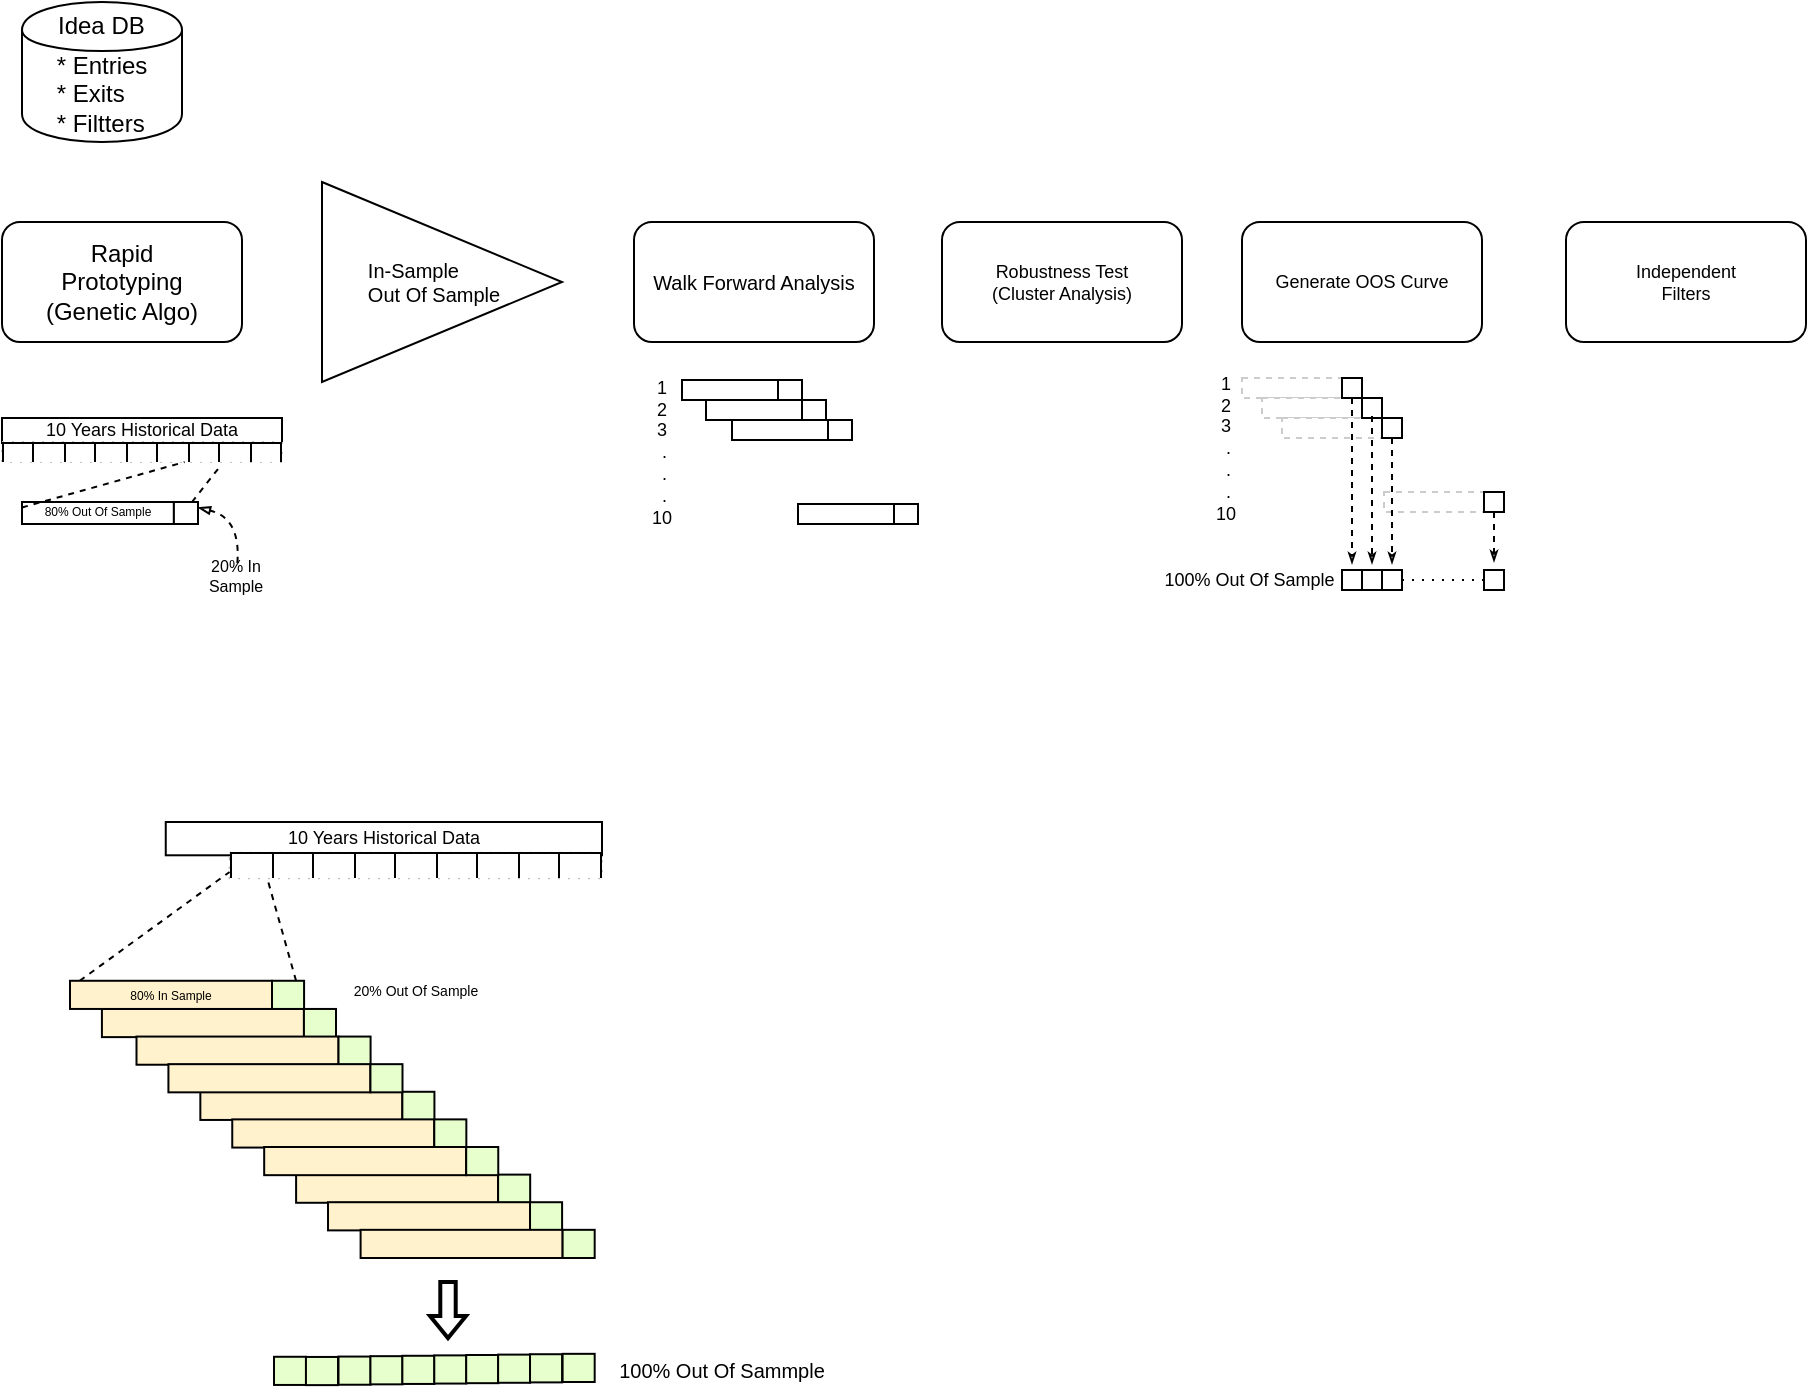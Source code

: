 <mxGraphModel grid="1" gridSize="10" guides="1" tooltips="1" connect="1" arrows="1" fold="1" page="1" pageScale="1" pageWidth="1100" pageHeight="850" background="#ffffff"><root><mxCell id="0"/><mxCell id="1" parent="0"/><mxCell id="2" value="&lt;div style=&quot;text-align: left&quot;&gt;&lt;span&gt;* Entries&lt;/span&gt;&lt;br&gt;&lt;/div&gt;&lt;div style=&quot;text-align: left&quot;&gt;* Exits&lt;/div&gt;&lt;div style=&quot;text-align: left&quot;&gt;* Filtters&lt;/div&gt;" style="shape=cylinder;whiteSpace=wrap;html=1;boundedLbl=1;" parent="1" vertex="1"><mxGeometry x="40" y="90" width="80" height="70" as="geometry"/></mxCell><mxCell id="3" value="Idea DB" style="text;html=1;resizable=0;points=[];autosize=1;align=left;verticalAlign=top;spacingTop=-4;" parent="1" vertex="1"><mxGeometry x="56" y="92" width="60" height="20" as="geometry"/></mxCell><mxCell id="5" value="Rapid&lt;div&gt;Prototyping&lt;/div&gt;&lt;div&gt;(Genetic Algo)&lt;/div&gt;" style="rounded=1;whiteSpace=wrap;html=1;" parent="1" vertex="1"><mxGeometry x="30" y="200" width="120" height="60" as="geometry"/></mxCell><mxCell id="6" value="&lt;div style=&quot;text-align: left&quot;&gt;&lt;span style=&quot;font-size: 10px&quot;&gt;In-Sample&lt;/span&gt;&lt;/div&gt;&lt;div style=&quot;text-align: left ; font-size: 10px&quot;&gt;&lt;font style=&quot;font-size: 10px;&quot;&gt;Out Of Sample&lt;/font&gt;&lt;/div&gt;" style="triangle;whiteSpace=wrap;html=1;spacingRight=8;fontSize=10;" parent="1" vertex="1"><mxGeometry x="190" y="180" width="120" height="100" as="geometry"/></mxCell><mxCell id="7" value="Walk Forward Analysis" style="rounded=1;whiteSpace=wrap;html=1;fontSize=10;" parent="1" vertex="1"><mxGeometry x="346" y="200" width="120" height="60" as="geometry"/></mxCell><mxCell id="13" value="" style="group" parent="1" vertex="1" connectable="0"><mxGeometry x="360" y="279" width="70" height="10" as="geometry"/></mxCell><mxCell id="12" value="" style="group" parent="13" vertex="1" connectable="0"><mxGeometry width="70" height="10" as="geometry"/></mxCell><mxCell id="35" value="" style="group" parent="12" vertex="1" connectable="0"><mxGeometry x="10" width="60" height="10" as="geometry"/></mxCell><mxCell id="8" value="" style="rounded=0;whiteSpace=wrap;html=1;fontSize=10;" parent="35" vertex="1"><mxGeometry width="60" height="10" as="geometry"/></mxCell><mxCell id="9" value="" style="endArrow=none;html=1;fontSize=10;" parent="35" edge="1"><mxGeometry width="50" height="50" relative="1" as="geometry"><mxPoint x="48" y="10" as="sourcePoint"/><mxPoint x="48" as="targetPoint"/><Array as="points"><mxPoint x="48" y="10"/></Array></mxGeometry></mxCell><mxCell id="14" value="" style="group" parent="1" vertex="1" connectable="0"><mxGeometry x="372" y="289" width="70" height="10" as="geometry"/></mxCell><mxCell id="15" value="" style="group" parent="14" vertex="1" connectable="0"><mxGeometry width="70" height="10" as="geometry"/></mxCell><mxCell id="16" value="" style="rounded=0;whiteSpace=wrap;html=1;fontSize=10;" parent="15" vertex="1"><mxGeometry x="10" width="60" height="10" as="geometry"/></mxCell><mxCell id="17" value="" style="endArrow=none;html=1;fontSize=10;" parent="15" edge="1"><mxGeometry width="50" height="50" relative="1" as="geometry"><mxPoint x="58" y="10" as="sourcePoint"/><mxPoint x="58" as="targetPoint"/><Array as="points"><mxPoint x="58" y="10"/></Array></mxGeometry></mxCell><mxCell id="18" value="" style="group" parent="1" vertex="1" connectable="0"><mxGeometry x="385" y="299" width="70" height="10" as="geometry"/></mxCell><mxCell id="19" value="" style="group" parent="18" vertex="1" connectable="0"><mxGeometry width="70" height="10" as="geometry"/></mxCell><mxCell id="38" value="" style="group" parent="19" vertex="1" connectable="0"><mxGeometry x="10" width="60" height="10" as="geometry"/></mxCell><mxCell id="20" value="" style="rounded=0;whiteSpace=wrap;html=1;fontSize=10;" parent="38" vertex="1"><mxGeometry width="60" height="10" as="geometry"/></mxCell><mxCell id="21" value="" style="endArrow=none;html=1;fontSize=10;" parent="38" edge="1"><mxGeometry width="50" height="50" relative="1" as="geometry"><mxPoint x="48" y="10" as="sourcePoint"/><mxPoint x="48" as="targetPoint"/><Array as="points"><mxPoint x="48" y="10"/></Array></mxGeometry></mxCell><mxCell id="39" value="" style="group" parent="1" vertex="1" connectable="0"><mxGeometry x="428" y="341" width="60" height="10" as="geometry"/></mxCell><mxCell id="40" value="" style="rounded=0;whiteSpace=wrap;html=1;fontSize=10;" parent="39" vertex="1"><mxGeometry width="60" height="10" as="geometry"/></mxCell><mxCell id="41" value="" style="endArrow=none;html=1;fontSize=10;" parent="39" edge="1"><mxGeometry width="50" height="50" relative="1" as="geometry"><mxPoint x="48" y="10" as="sourcePoint"/><mxPoint x="48" as="targetPoint"/><Array as="points"><mxPoint x="48" y="10"/></Array></mxGeometry></mxCell><mxCell id="43" value="1&lt;div&gt;2&lt;/div&gt;&lt;div&gt;3&lt;/div&gt;&lt;div&gt;&amp;nbsp;.&lt;/div&gt;&lt;div&gt;&amp;nbsp;.&lt;/div&gt;&lt;div&gt;&amp;nbsp;.&lt;/div&gt;&lt;div&gt;10&lt;/div&gt;" style="text;html=1;strokeColor=none;fillColor=none;align=center;verticalAlign=middle;whiteSpace=wrap;rounded=0;fontSize=9;" parent="1" vertex="1"><mxGeometry x="340" y="275" width="40" height="80" as="geometry"/></mxCell><mxCell id="44" value="Robustness Test&lt;div&gt;(Cluster Analysis)&lt;/div&gt;" style="rounded=1;whiteSpace=wrap;html=1;fontSize=9;" parent="1" vertex="1"><mxGeometry x="500" y="200" width="120" height="60" as="geometry"/></mxCell><mxCell id="45" value="Independent&lt;div&gt;Filters&lt;/div&gt;" style="rounded=1;whiteSpace=wrap;html=1;fontSize=9;" parent="1" vertex="1"><mxGeometry x="812" y="200" width="120" height="60" as="geometry"/></mxCell><mxCell id="46" value="Generate OOS Curve" style="rounded=1;whiteSpace=wrap;html=1;fontSize=9;" parent="1" vertex="1"><mxGeometry x="650" y="200" width="120" height="60" as="geometry"/></mxCell><mxCell id="47" value="" style="rounded=0;whiteSpace=wrap;html=1;fontSize=10;dashed=1;strokeColor=#CCCCCC;" parent="1" vertex="1"><mxGeometry x="650" y="278" width="60" height="10" as="geometry"/></mxCell><mxCell id="49" value="" style="rounded=0;whiteSpace=wrap;html=1;fontSize=10;dashed=1;strokeColor=#CCCCCC;" parent="1" vertex="1"><mxGeometry x="660" y="288" width="60" height="10" as="geometry"/></mxCell><mxCell id="51" value="" style="rounded=0;whiteSpace=wrap;html=1;fontSize=10;dashed=1;strokeColor=#CCCCCC;" parent="1" vertex="1"><mxGeometry x="670" y="298" width="60" height="10" as="geometry"/></mxCell><mxCell id="53" value="" style="rounded=0;whiteSpace=wrap;html=1;fontSize=10;dashed=1;strokeColor=#CCCCCC;" parent="1" vertex="1"><mxGeometry x="721" y="335" width="60" height="10" as="geometry"/></mxCell><mxCell id="54" value="" style="rounded=0;whiteSpace=wrap;html=1;fontSize=10;strokeColor=#000000;" parent="1" vertex="1"><mxGeometry x="771" y="335" width="10" height="10" as="geometry"/></mxCell><mxCell id="55" value="" style="rounded=0;whiteSpace=wrap;html=1;fontSize=10;strokeColor=#000000;" parent="1" vertex="1"><mxGeometry x="700" y="374" width="10" height="10" as="geometry"/></mxCell><mxCell id="56" value="" style="rounded=0;whiteSpace=wrap;html=1;fontSize=10;strokeColor=#000000;" parent="1" vertex="1"><mxGeometry x="710" y="374" width="10" height="10" as="geometry"/></mxCell><mxCell id="57" value="" style="rounded=0;whiteSpace=wrap;html=1;fontSize=10;strokeColor=#000000;" parent="1" vertex="1"><mxGeometry x="720" y="374" width="10" height="10" as="geometry"/></mxCell><mxCell id="58" value="" style="rounded=0;whiteSpace=wrap;html=1;fontSize=10;strokeColor=#000000;" parent="1" vertex="1"><mxGeometry x="771" y="374" width="10" height="10" as="geometry"/></mxCell><mxCell id="60" value="" style="line;strokeWidth=1;html=1;fontSize=9;fillColor=none;dashed=1;dashPattern=1 4;" parent="1" vertex="1"><mxGeometry x="730" y="374" width="41" height="10" as="geometry"/></mxCell><mxCell id="48" value="" style="rounded=0;whiteSpace=wrap;html=1;fontSize=10;strokeColor=#000000;" parent="1" vertex="1"><mxGeometry x="700" y="278" width="10" height="10" as="geometry"/></mxCell><mxCell id="52" value="" style="rounded=0;whiteSpace=wrap;html=1;fontSize=10;strokeColor=#000000;" parent="1" vertex="1"><mxGeometry x="720" y="298" width="10" height="10" as="geometry"/></mxCell><mxCell id="50" value="" style="rounded=0;whiteSpace=wrap;html=1;fontSize=10;strokeColor=#000000;" parent="1" vertex="1"><mxGeometry x="710" y="288" width="10" height="10" as="geometry"/></mxCell><mxCell id="64" value="" style="endArrow=classicThin;html=1;dashed=1;fontSize=9;startArrow=none;startFill=0;rounded=0;endFill=0;endSize=3;" parent="1" edge="1"><mxGeometry width="50" height="50" relative="1" as="geometry"><mxPoint x="776" y="345" as="sourcePoint"/><mxPoint x="776" y="370" as="targetPoint"/></mxGeometry></mxCell><mxCell id="65" value="" style="endArrow=classicThin;html=1;dashed=1;fontSize=9;startArrow=none;startFill=0;rounded=0;endFill=0;endSize=3;exitX=0.5;exitY=1;" parent="1" source="52" edge="1"><mxGeometry width="50" height="50" relative="1" as="geometry"><mxPoint x="725" y="346" as="sourcePoint"/><mxPoint x="725" y="371" as="targetPoint"/></mxGeometry></mxCell><mxCell id="66" value="" style="endArrow=classicThin;html=1;dashed=1;fontSize=9;startArrow=none;startFill=0;rounded=0;endFill=0;endSize=3;" parent="1" edge="1"><mxGeometry width="50" height="50" relative="1" as="geometry"><mxPoint x="715" y="297" as="sourcePoint"/><mxPoint x="715" y="371" as="targetPoint"/></mxGeometry></mxCell><mxCell id="67" value="" style="endArrow=classicThin;html=1;dashed=1;fontSize=9;startArrow=none;startFill=0;rounded=0;endFill=0;endSize=3;exitX=0.75;exitY=0;" parent="1" source="49" edge="1"><mxGeometry width="50" height="50" relative="1" as="geometry"><mxPoint x="705" y="297" as="sourcePoint"/><mxPoint x="705" y="371" as="targetPoint"/></mxGeometry></mxCell><mxCell id="68" value="1&lt;div&gt;2&lt;/div&gt;&lt;div&gt;3&lt;/div&gt;&lt;div&gt;&amp;nbsp;.&lt;/div&gt;&lt;div&gt;&amp;nbsp;.&lt;/div&gt;&lt;div&gt;&amp;nbsp;.&lt;/div&gt;&lt;div&gt;10&lt;/div&gt;" style="text;html=1;strokeColor=none;fillColor=none;align=center;verticalAlign=middle;whiteSpace=wrap;rounded=0;fontSize=9;" parent="1" vertex="1"><mxGeometry x="622" y="273" width="40" height="80" as="geometry"/></mxCell><mxCell id="69" value="100% Out Of Sample&amp;nbsp;" style="text;html=1;strokeColor=none;fillColor=none;align=center;verticalAlign=middle;whiteSpace=wrap;rounded=0;dashed=1;dashPattern=1 4;labelBackgroundColor=#ffffff;fontSize=9;" parent="1" vertex="1"><mxGeometry x="610" y="369" width="90" height="20" as="geometry"/></mxCell><mxCell id="86" value="10 Years Historical Data" style="rounded=0;whiteSpace=wrap;html=1;fontSize=9;verticalAlign=middle;" parent="1" vertex="1"><mxGeometry x="30" y="298" width="140" height="12.522" as="geometry"/></mxCell><mxCell id="101" value="20% In Sample" style="text;html=1;strokeColor=none;fillColor=none;align=center;verticalAlign=middle;whiteSpace=wrap;rounded=0;dashed=1;dashPattern=1 4;labelBackgroundColor=#ffffff;fontSize=8;" parent="1" vertex="1"><mxGeometry x="124.348" y="370.478" width="45.652" height="12.522" as="geometry"/></mxCell><mxCell id="110" value="" style="endArrow=none;dashed=1;html=1;fontSize=8;entryX=0.815;entryY=1.088;entryPerimeter=0;exitX=0;exitY=0.25;" parent="1" source="124" target="86" edge="1"><mxGeometry width="50" height="50" relative="1" as="geometry"><mxPoint x="-12.609" y="404.435" as="sourcePoint"/><mxPoint x="25.435" y="373.13" as="targetPoint"/></mxGeometry></mxCell><mxCell id="111" value="" style="endArrow=none;dashed=1;html=1;fontSize=8;entryX=0.777;entryY=1.251;exitX=0.75;exitY=0;entryPerimeter=0;" parent="1" source="109" target="124" edge="1"><mxGeometry width="50" height="50" relative="1" as="geometry"><mxPoint x="63.478" y="404.435" as="sourcePoint"/><mxPoint x="101.522" y="373.13" as="targetPoint"/></mxGeometry></mxCell><mxCell id="112" value="" style="curved=1;endArrow=blockThin;html=1;dashed=1;fontSize=8;entryX=1;entryY=0.25;endFill=0;startSize=4;endSize=4;" parent="1" source="101" target="109" edge="1"><mxGeometry width="50" height="50" relative="1" as="geometry"><mxPoint x="78.696" y="404.435" as="sourcePoint"/><mxPoint x="116.739" y="373.13" as="targetPoint"/><Array as="points"><mxPoint x="149.457" y="348.087"/></Array></mxGeometry></mxCell><mxCell id="114" value="" style="group" parent="1" vertex="1" connectable="0"><mxGeometry x="40" y="340" width="88" height="11" as="geometry"/></mxCell><mxCell id="116" value="" style="group" parent="114" vertex="1" connectable="0"><mxGeometry width="88" height="11.0" as="geometry"/></mxCell><mxCell id="108" value="&lt;font style=&quot;font-size: 6px;&quot;&gt;80% Out Of Sample&lt;/font&gt;" style="rounded=0;whiteSpace=wrap;html=1;fontSize=6;verticalAlign=bottom;" parent="116" vertex="1"><mxGeometry width="75.945" height="11.0" as="geometry"/></mxCell><mxCell id="109" value="" style="rounded=0;whiteSpace=wrap;html=1;fontSize=10;" parent="116" vertex="1"><mxGeometry x="75.945" width="12.055" height="11.0" as="geometry"/></mxCell><mxCell id="124" value="&lt;table border=&quot;1&quot; width=&quot;100%&quot; style=&quot;width: 100% ; height: 100% ; border-collapse: collapse ; border: 1px solid rgb(0 , 0 , 0)&quot;&gt;&lt;tbody&gt;&lt;tr&gt;&lt;td align=&quot;center&quot;&gt;&lt;br&gt;&lt;/td&gt;&lt;td&gt;&lt;br&gt;&lt;/td&gt;&lt;td&gt;&lt;br&gt;&lt;/td&gt;&lt;td&gt;&lt;br&gt;&lt;/td&gt;&lt;td&gt;&lt;br&gt;&lt;/td&gt;&lt;td&gt;&lt;br&gt;&lt;/td&gt;&lt;td&gt;&lt;br&gt;&lt;/td&gt;&lt;td align=&quot;center&quot;&gt;&lt;br&gt;&lt;/td&gt;&lt;td align=&quot;center&quot;&gt;&lt;br&gt;&lt;/td&gt;&lt;/tr&gt;&lt;/tbody&gt;&lt;/table&gt;" style="text;html=1;strokeColor=#c0c0c0;fillColor=none;overflow=fill;dashed=1;dashPattern=1 4;labelBackgroundColor=#ffffff;fontSize=8;" parent="1" vertex="1"><mxGeometry x="30" y="310" width="140" height="10" as="geometry"/></mxCell><mxCell id="125" value="" style="endArrow=none;dashed=1;html=1;fontSize=8;entryX=0.652;entryY=1.001;entryPerimeter=0;exitX=0;exitY=0.25;" parent="1" source="108" target="124" edge="1"><mxGeometry width="50" height="50" relative="1" as="geometry"><mxPoint x="40" y="343" as="sourcePoint"/><mxPoint x="144" y="312" as="targetPoint"/></mxGeometry></mxCell><mxCell id="126" value="10 Years Historical Data" style="rounded=0;whiteSpace=wrap;html=1;fontSize=9;verticalAlign=middle;" parent="1" vertex="1"><mxGeometry x="111.88" y="500" width="218.12" height="16.646" as="geometry"/></mxCell><mxCell id="127" value="20% Out Of Sample" style="text;html=1;strokeColor=none;fillColor=none;align=center;verticalAlign=middle;whiteSpace=wrap;rounded=0;dashed=1;dashPattern=1 4;labelBackgroundColor=#ffffff;fontSize=7;" parent="1" vertex="1"><mxGeometry x="171.73" y="572.988" width="130.34" height="24.329" as="geometry"/></mxCell><mxCell id="128" value="" style="endArrow=none;dashed=1;html=1;fontSize=8;entryX=0.815;entryY=1.088;entryPerimeter=0;exitX=0;exitY=0.25;" parent="1" source="135" target="126" edge="1"><mxGeometry width="50" height="50" relative="1" as="geometry"><mxPoint x="87.13" y="636.288" as="sourcePoint"/><mxPoint x="137.728" y="596.204" as="targetPoint"/></mxGeometry></mxCell><mxCell id="135" value="&lt;table border=&quot;1&quot; width=&quot;100%&quot; style=&quot;width: 100% ; height: 100% ; border-collapse: collapse ; border: 1px solid rgb(0 , 0 , 0)&quot;&gt;&lt;tbody&gt;&lt;tr&gt;&lt;td align=&quot;center&quot;&gt;&lt;br&gt;&lt;/td&gt;&lt;td&gt;&lt;br&gt;&lt;/td&gt;&lt;td&gt;&lt;br&gt;&lt;/td&gt;&lt;td&gt;&lt;br&gt;&lt;/td&gt;&lt;td&gt;&lt;br&gt;&lt;/td&gt;&lt;td&gt;&lt;br&gt;&lt;/td&gt;&lt;td&gt;&lt;br&gt;&lt;/td&gt;&lt;td align=&quot;center&quot;&gt;&lt;br&gt;&lt;/td&gt;&lt;td align=&quot;center&quot;&gt;&lt;br&gt;&lt;/td&gt;&lt;/tr&gt;&lt;/tbody&gt;&lt;/table&gt;" style="text;html=1;strokeColor=#c0c0c0;fillColor=none;overflow=fill;dashed=1;dashPattern=1 4;labelBackgroundColor=#ffffff;fontSize=8;" parent="1" vertex="1"><mxGeometry x="143.8" y="515.366" width="186.2" height="12.805" as="geometry"/></mxCell><mxCell id="129" value="" style="endArrow=none;dashed=1;html=1;fontSize=8;exitX=0.75;exitY=0;entryX=0.104;entryY=1.152;entryPerimeter=0;" parent="1" source="134" target="135" edge="1"><mxGeometry width="50" height="50" relative="1" as="geometry"><mxPoint x="105.866" y="623.484" as="sourcePoint"/><mxPoint x="167.74" y="551.22" as="targetPoint"/></mxGeometry></mxCell><mxCell id="136" value="" style="endArrow=none;dashed=1;html=1;fontSize=8;entryX=0;entryY=0.75;exitX=0;exitY=0.25;" parent="1" source="133" target="135" edge="1"><mxGeometry width="50" height="50" relative="1" as="geometry"><mxPoint x="74.64" y="544.817" as="sourcePoint"/><mxPoint x="212.96" y="505.122" as="targetPoint"/></mxGeometry></mxCell><mxCell id="151" value="" style="group;fillColor=#FFF2CC;" parent="1" vertex="1" connectable="0"><mxGeometry x="113.21" y="621.085" width="117.04" height="14.085" as="geometry"/></mxCell><mxCell id="131" value="" style="group;fillColor=#FFF2CC;opacity=20;" parent="1" vertex="1" connectable="0"><mxGeometry x="64" y="579.39" width="117.04" height="14.085" as="geometry"/></mxCell><mxCell id="167" value="" style="group;fillColor=#FFF2CC;" parent="1" vertex="1" connectable="0"><mxGeometry x="161.09" y="662.5" width="117.04" height="14.085" as="geometry"/></mxCell><mxCell id="174" value="" style="rounded=0;whiteSpace=wrap;html=1;fontSize=6;verticalAlign=bottom;fillColor=#FFF2CC;" parent="1" vertex="1"><mxGeometry x="177.05" y="676.305" width="101.007" height="14.085" as="geometry"/></mxCell><mxCell id="175" value="" style="rounded=0;whiteSpace=wrap;html=1;fontSize=10;fillColor=#E6FFCC;" parent="1" vertex="1"><mxGeometry x="278.057" y="676.305" width="16.033" height="14.085" as="geometry"/></mxCell><mxCell id="141" value="" style="rounded=0;whiteSpace=wrap;html=1;fontSize=6;verticalAlign=bottom;fillColor=#FFF2CC;" parent="1" vertex="1"><mxGeometry x="79.96" y="593.476" width="101.007" height="14.085" as="geometry"/></mxCell><mxCell id="142" value="" style="rounded=0;whiteSpace=wrap;html=1;fontSize=10;fillColor=#E6FFCC;" parent="1" vertex="1"><mxGeometry x="180.967" y="593.476" width="16.033" height="14.085" as="geometry"/></mxCell><mxCell id="149" value="" style="rounded=0;whiteSpace=wrap;html=1;fontSize=6;verticalAlign=bottom;fillColor=#FFF2CC;" parent="1" vertex="1"><mxGeometry x="97.25" y="607.28" width="101.007" height="14.085" as="geometry"/></mxCell><mxCell id="150" value="" style="rounded=0;whiteSpace=wrap;html=1;fontSize=10;fillColor=#E6FFCC;" parent="1" vertex="1"><mxGeometry x="198.257" y="607.28" width="16.033" height="14.085" as="geometry"/></mxCell><mxCell id="158" value="" style="group;fillColor=#FFF2CC;" parent="1" vertex="1" connectable="0"><mxGeometry x="129.17" y="634.89" width="117.04" height="14.085" as="geometry"/></mxCell><mxCell id="162" value="" style="group;fillColor=#FFF2CC;" parent="1" vertex="1" connectable="0"><mxGeometry x="145.13" y="648.695" width="117.04" height="14.085" as="geometry"/></mxCell><mxCell id="179" value="" style="rounded=0;whiteSpace=wrap;html=1;fontSize=6;verticalAlign=bottom;fillColor=#FFF2CC;" parent="1" vertex="1"><mxGeometry x="193.01" y="690.11" width="101.007" height="14.085" as="geometry"/></mxCell><mxCell id="180" value="" style="rounded=0;whiteSpace=wrap;html=1;fontSize=10;fillColor=#E6FFCC;" parent="1" vertex="1"><mxGeometry x="294.017" y="690.11" width="16.033" height="14.085" as="geometry"/></mxCell><mxCell id="159" value="" style="rounded=0;whiteSpace=wrap;html=1;fontSize=6;verticalAlign=bottom;fillColor=#FFF2CC;" parent="1" vertex="1"><mxGeometry x="129.17" y="634.89" width="101.007" height="14.085" as="geometry"/></mxCell><mxCell id="160" value="" style="rounded=0;whiteSpace=wrap;html=1;fontSize=10;fillColor=#E6FFCC;" parent="1" vertex="1"><mxGeometry x="230.177" y="634.89" width="16.033" height="14.085" as="geometry"/></mxCell><mxCell id="164" value="" style="rounded=0;whiteSpace=wrap;html=1;fontSize=6;verticalAlign=bottom;fillColor=#FFF2CC;" parent="1" vertex="1"><mxGeometry x="145.13" y="648.695" width="101.007" height="14.085" as="geometry"/></mxCell><mxCell id="165" value="" style="rounded=0;whiteSpace=wrap;html=1;fontSize=10;fillColor=#E6FFCC;" parent="1" vertex="1"><mxGeometry x="246.137" y="648.695" width="16.033" height="14.085" as="geometry"/></mxCell><mxCell id="132" value="" style="group;fillColor=#FFFFCC;" parent="1" vertex="1" connectable="0"><mxGeometry x="64" y="579.39" width="117.04" height="14.085" as="geometry"/></mxCell><mxCell id="133" value="&lt;font style=&quot;font-size: 6px&quot;&gt;80% In Sample&lt;/font&gt;" style="rounded=0;whiteSpace=wrap;html=1;fontSize=6;verticalAlign=bottom;fillColor=#FFF2CC;" parent="1" vertex="1"><mxGeometry x="64" y="579.39" width="101.007" height="14.085" as="geometry"/></mxCell><mxCell id="134" value="" style="rounded=0;whiteSpace=wrap;html=1;fontSize=10;fillColor=#E6FFCC;" parent="1" vertex="1"><mxGeometry x="165.007" y="579.39" width="16.033" height="14.085" as="geometry"/></mxCell><mxCell id="154" value="" style="rounded=0;whiteSpace=wrap;html=1;fontSize=6;verticalAlign=bottom;fillColor=#FFF2CC;" parent="1" vertex="1"><mxGeometry x="113.21" y="621.085" width="101.007" height="14.085" as="geometry"/></mxCell><mxCell id="155" value="" style="rounded=0;whiteSpace=wrap;html=1;fontSize=10;fillColor=#E6FFCC;" parent="1" vertex="1"><mxGeometry x="214.217" y="621.085" width="16.033" height="14.085" as="geometry"/></mxCell><mxCell id="169" value="" style="rounded=0;whiteSpace=wrap;html=1;fontSize=6;verticalAlign=bottom;fillColor=#FFF2CC;" parent="1" vertex="1"><mxGeometry x="161.09" y="662.5" width="101.007" height="14.085" as="geometry"/></mxCell><mxCell id="170" value="" style="rounded=0;whiteSpace=wrap;html=1;fontSize=10;fillColor=#E6FFCC;" parent="1" vertex="1"><mxGeometry x="262.097" y="662.5" width="16.033" height="14.085" as="geometry"/></mxCell><mxCell id="185" value="" style="rounded=0;whiteSpace=wrap;html=1;fontSize=6;verticalAlign=bottom;fillColor=#FFF2CC;" parent="1" vertex="1"><mxGeometry x="209.3" y="703.915" width="101.007" height="14.085" as="geometry"/></mxCell><mxCell id="186" value="" style="rounded=0;whiteSpace=wrap;html=1;fontSize=10;fillColor=#E6FFCC;" parent="1" vertex="1"><mxGeometry x="310.307" y="703.915" width="16.033" height="14.085" as="geometry"/></mxCell><mxCell id="207" value="" style="group" parent="1" vertex="1" connectable="0"><mxGeometry x="166.007" y="765.915" width="160.333" height="15.646" as="geometry"/></mxCell><mxCell id="206" value="" style="group" parent="207" vertex="1" connectable="0"><mxGeometry width="160.333" height="15.646" as="geometry"/></mxCell><mxCell id="204" value="" style="group" parent="206" vertex="1" connectable="0"><mxGeometry width="160.333" height="15.646" as="geometry"/></mxCell><mxCell id="200" value="" style="group" parent="204" vertex="1" connectable="0"><mxGeometry width="160.333" height="15.646" as="geometry"/></mxCell><mxCell id="189" value="" style="rounded=0;whiteSpace=wrap;html=1;fontSize=10;fillColor=#E6FFCC;" parent="200" vertex="1"><mxGeometry y="1.476" width="16.033" height="14.085" as="geometry"/></mxCell><mxCell id="190" value="" style="rounded=0;whiteSpace=wrap;html=1;fontSize=10;fillColor=#E6FFCC;" parent="200" vertex="1"><mxGeometry x="15.96" y="1.561" width="16.033" height="14.085" as="geometry"/></mxCell><mxCell id="191" value="" style="rounded=0;whiteSpace=wrap;html=1;fontSize=10;fillColor=#E6FFCC;" parent="200" vertex="1"><mxGeometry x="32.25" y="1.366" width="16.033" height="14.085" as="geometry"/></mxCell><mxCell id="192" value="" style="rounded=0;whiteSpace=wrap;html=1;fontSize=10;fillColor=#E6FFCC;" parent="200" vertex="1"><mxGeometry x="48.21" y="1.171" width="16.033" height="14.085" as="geometry"/></mxCell><mxCell id="193" value="" style="rounded=0;whiteSpace=wrap;html=1;fontSize=10;fillColor=#E6FFCC;" parent="200" vertex="1"><mxGeometry x="64.17" y="0.976" width="16.033" height="14.085" as="geometry"/></mxCell><mxCell id="194" value="" style="rounded=0;whiteSpace=wrap;html=1;fontSize=10;fillColor=#E6FFCC;" parent="200" vertex="1"><mxGeometry x="80.13" y="0.78" width="16.033" height="14.085" as="geometry"/></mxCell><mxCell id="195" value="" style="rounded=0;whiteSpace=wrap;html=1;fontSize=10;fillColor=#E6FFCC;" parent="200" vertex="1"><mxGeometry x="96.09" y="0.585" width="16.033" height="14.085" as="geometry"/></mxCell><mxCell id="196" value="" style="rounded=0;whiteSpace=wrap;html=1;fontSize=10;fillColor=#E6FFCC;" parent="200" vertex="1"><mxGeometry x="112.05" y="0.39" width="16.033" height="14.085" as="geometry"/></mxCell><mxCell id="197" value="" style="rounded=0;whiteSpace=wrap;html=1;fontSize=10;fillColor=#E6FFCC;" parent="200" vertex="1"><mxGeometry x="128.01" y="0.195" width="16.033" height="14.085" as="geometry"/></mxCell><mxCell id="198" value="" style="rounded=0;whiteSpace=wrap;html=1;fontSize=10;fillColor=#E6FFCC;" parent="200" vertex="1"><mxGeometry x="144.3" width="16.033" height="14.085" as="geometry"/></mxCell><mxCell id="208" value="" style="shape=mxgraph.arrows.arrow_down;whiteSpace=wrap;html=1;fillColor=#ffffff;strokeColor=#000000;strokeWidth=2" parent="1" vertex="1"><mxGeometry x="244" y="730" width="18" height="28" as="geometry"/></mxCell><mxCell id="209" value="100% Out Of Sammple" style="text;html=1;strokeColor=none;fillColor=none;align=center;verticalAlign=middle;whiteSpace=wrap;rounded=0;dashed=1;dashPattern=1 4;labelBackgroundColor=#ffffff;fontSize=10;" parent="1" vertex="1"><mxGeometry x="324.73" y="761.988" width="130.34" height="24.329" as="geometry"/></mxCell></root></mxGraphModel>